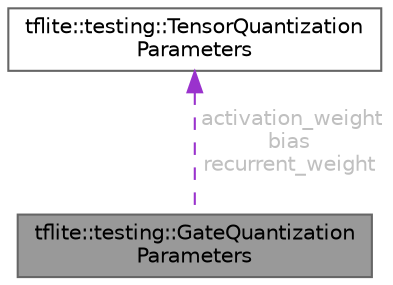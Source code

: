 digraph "tflite::testing::GateQuantizationParameters"
{
 // LATEX_PDF_SIZE
  bgcolor="transparent";
  edge [fontname=Helvetica,fontsize=10,labelfontname=Helvetica,labelfontsize=10];
  node [fontname=Helvetica,fontsize=10,shape=box,height=0.2,width=0.4];
  Node1 [id="Node000001",label="tflite::testing::GateQuantization\lParameters",height=0.2,width=0.4,color="gray40", fillcolor="grey60", style="filled", fontcolor="black",tooltip=" "];
  Node2 -> Node1 [id="edge2_Node000001_Node000002",dir="back",color="darkorchid3",style="dashed",tooltip=" ",label=" activation_weight\nbias\nrecurrent_weight",fontcolor="grey" ];
  Node2 [id="Node000002",label="tflite::testing::TensorQuantization\lParameters",height=0.2,width=0.4,color="gray40", fillcolor="white", style="filled",URL="$structtflite_1_1testing_1_1_tensor_quantization_parameters.html",tooltip=" "];
}
